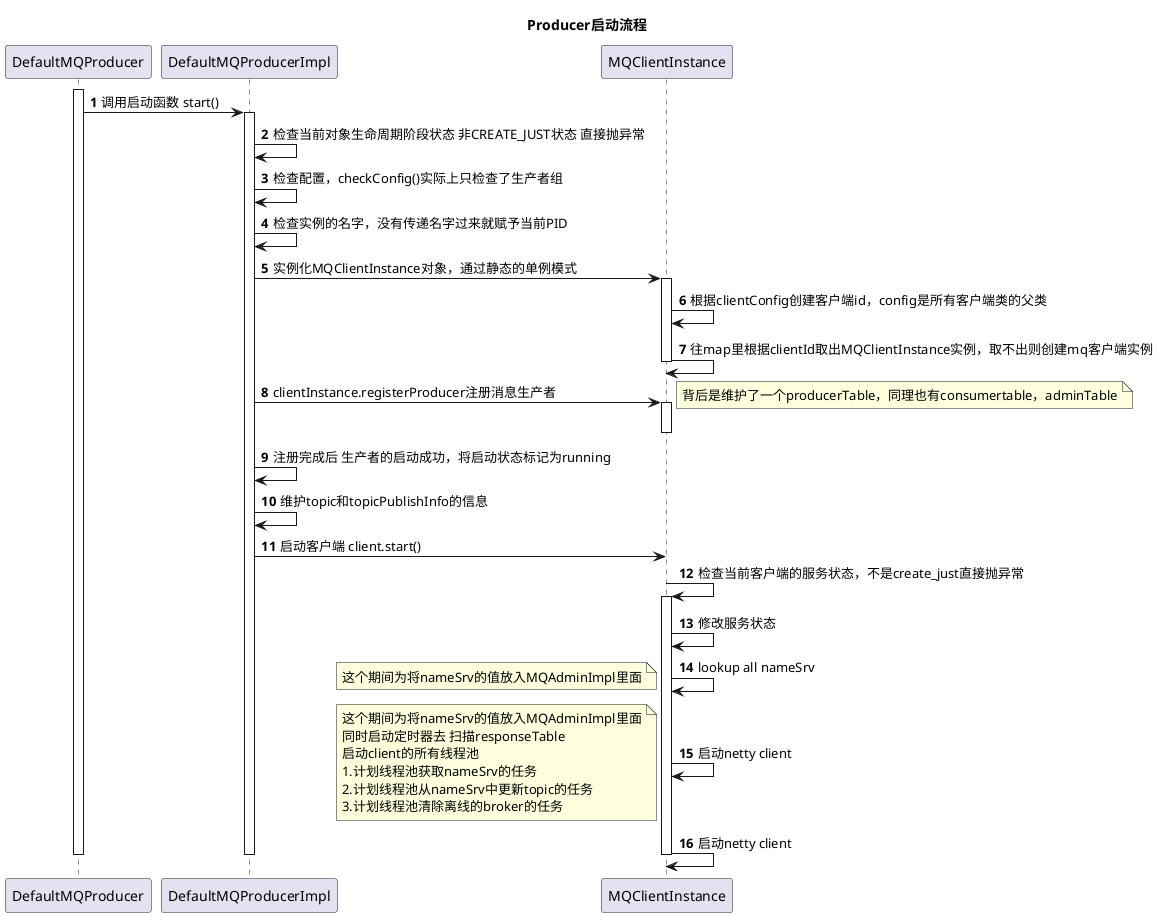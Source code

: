 @startuml
title Producer启动流程
autonumber
participant "DefaultMQProducer" as default
participant "DefaultMQProducerImpl" as defaultImpl
'participant "MQClientManager" as manager
participant "MQClientInstance" as instance

activate default
default->defaultImpl:调用启动函数 start()
activate defaultImpl
    defaultImpl->defaultImpl:检查当前对象生命周期阶段状态 非CREATE_JUST状态 直接抛异常
    defaultImpl->defaultImpl:检查配置，checkConfig()实际上只检查了生产者组
    defaultImpl->defaultImpl:检查实例的名字，没有传递名字过来就赋予当前PID
    defaultImpl->instance:实例化MQClientInstance对象，通过静态的单例模式
activate instance
    instance->instance:根据clientConfig创建客户端id，config是所有客户端类的父类
    instance->instance:往map里根据clientId取出MQClientInstance实例，取不出则创建mq客户端实例
deactivate instance
    defaultImpl->instance:clientInstance.registerProducer注册消息生产者
activate instance
    note right
    背后是维护了一个producerTable，同理也有consumertable，adminTable
    end note
deactivate instance
    defaultImpl->defaultImpl:注册完成后 生产者的启动成功，将启动状态标记为running
    defaultImpl->defaultImpl:维护topic和topicPublishInfo的信息
    defaultImpl->instance:启动客户端 client.start()
    instance->instance:检查当前客户端的服务状态，不是create_just直接抛异常
    activate instance
        instance->instance:修改服务状态
        instance->instance:lookup all nameSrv
            note left
            这个期间为将nameSrv的值放入MQAdminImpl里面
            end note
        instance->instance:启动netty client
            note left
            这个期间为将nameSrv的值放入MQAdminImpl里面
            同时启动定时器去 扫描responseTable
            启动client的所有线程池
            1.计划线程池获取nameSrv的任务
            2.计划线程池从nameSrv中更新topic的任务
            3.计划线程池清除离线的broker的任务
            end note
            instance->instance:启动netty client
deactivate instance
deactivate defaultImpl
deactivate default
@enduml

